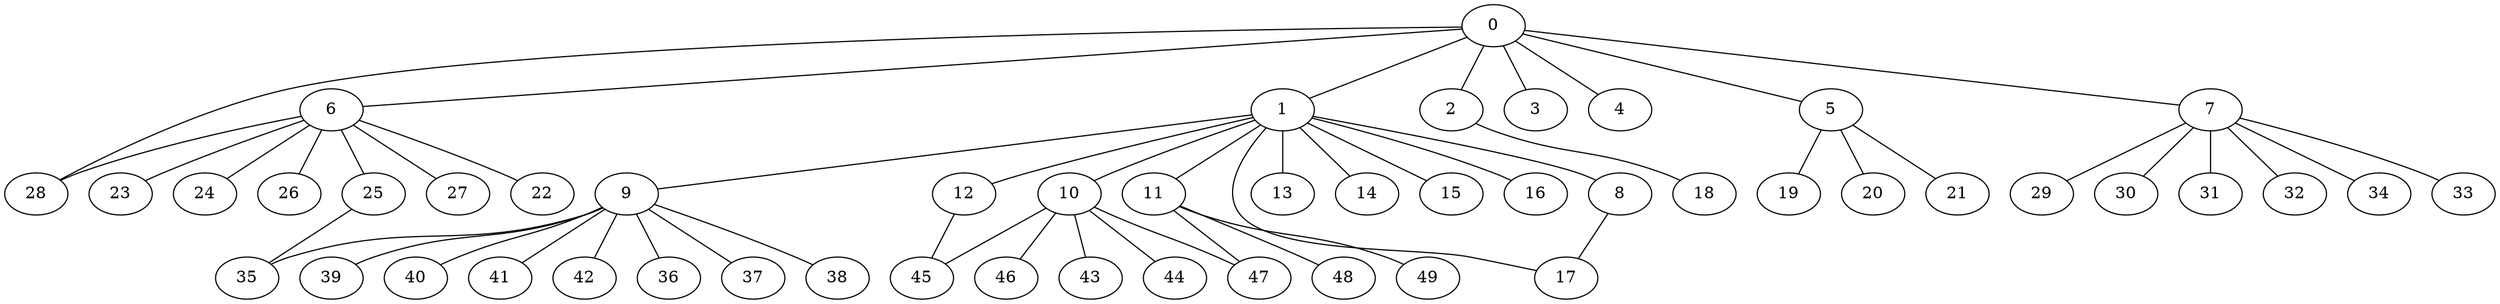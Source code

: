 
graph graphname {
    0 -- 1
0 -- 2
0 -- 3
0 -- 4
0 -- 5
0 -- 6
0 -- 7
0 -- 28
1 -- 8
1 -- 9
1 -- 10
1 -- 11
1 -- 12
1 -- 13
1 -- 14
1 -- 15
1 -- 16
1 -- 17
2 -- 18
5 -- 19
5 -- 20
5 -- 21
6 -- 22
6 -- 23
6 -- 24
6 -- 25
6 -- 26
6 -- 27
6 -- 28
7 -- 32
7 -- 34
7 -- 33
7 -- 29
7 -- 30
7 -- 31
8 -- 17
9 -- 35
9 -- 36
9 -- 37
9 -- 38
9 -- 39
9 -- 40
9 -- 41
9 -- 42
10 -- 43
10 -- 44
10 -- 45
10 -- 46
10 -- 47
11 -- 48
11 -- 49
11 -- 47
12 -- 45
25 -- 35

}
